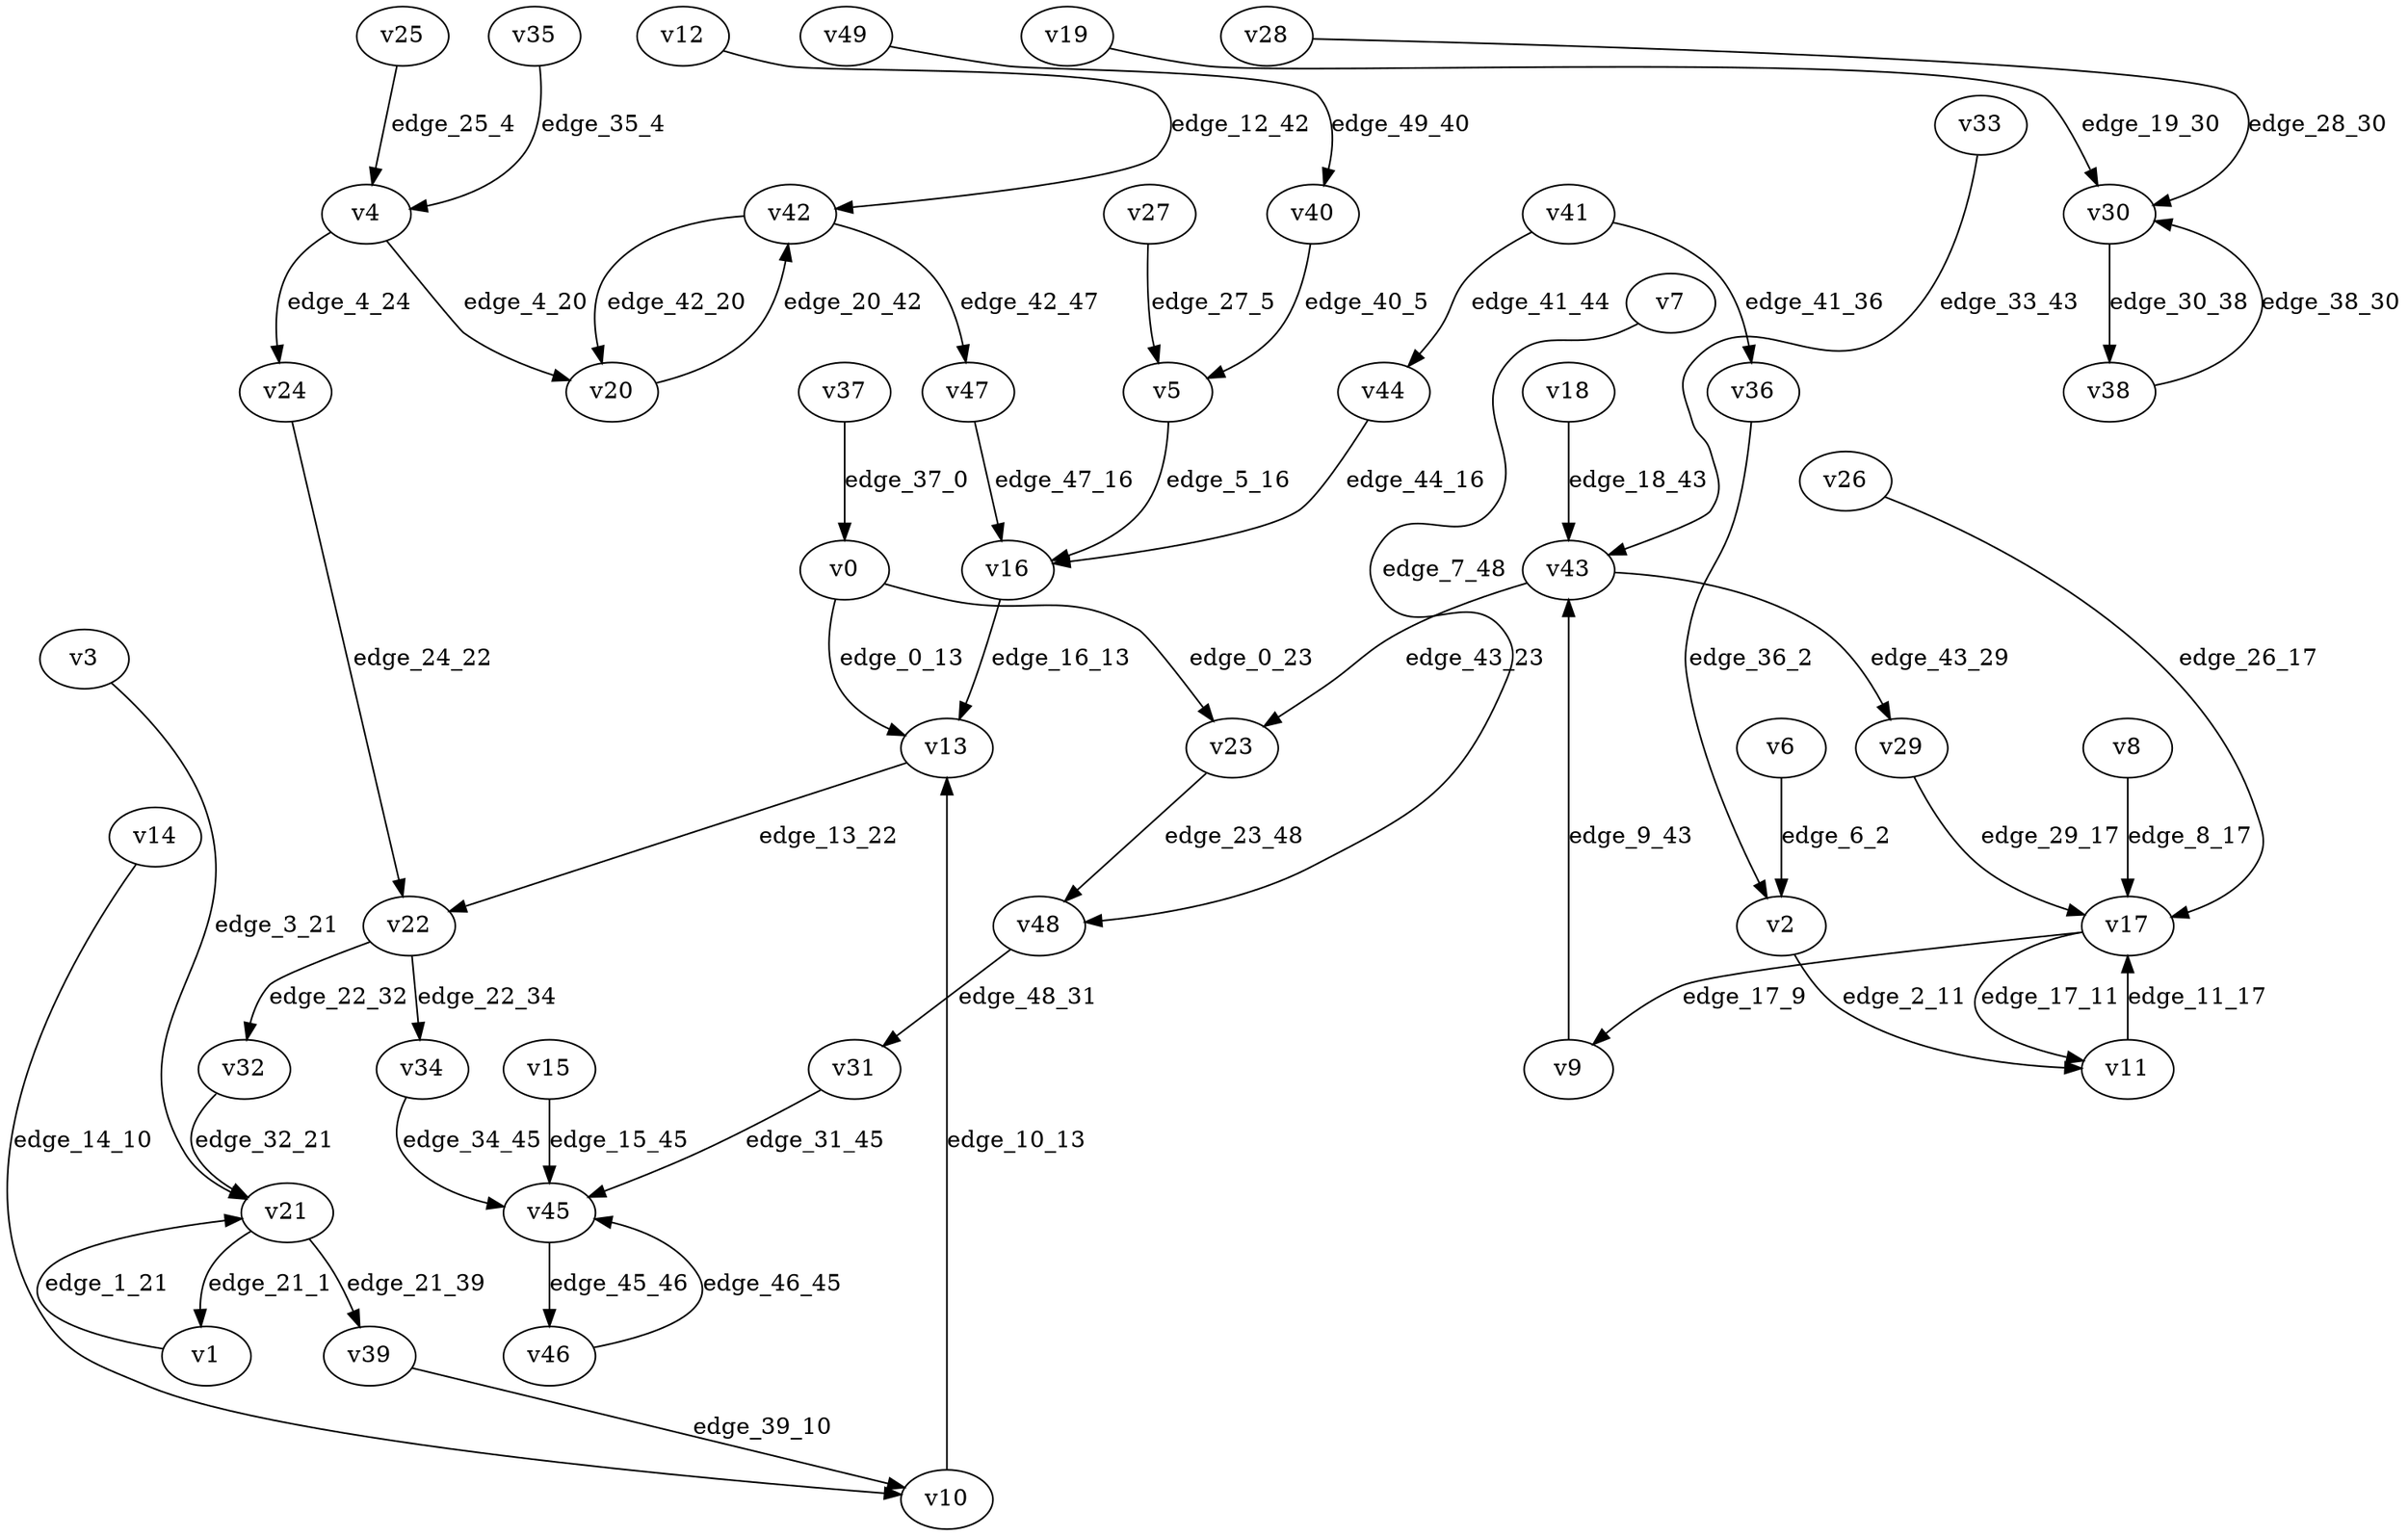digraph G {
    // Stochastic discounted game

    v0 [name="v0", player=-1];
    v1 [name="v1", player=0];
    v2 [name="v2", player=-1];
    v3 [name="v3", player=1];
    v4 [name="v4", player=-1];
    v5 [name="v5", player=1];
    v6 [name="v6", player=0];
    v7 [name="v7", player=1];
    v8 [name="v8", player=0];
    v9 [name="v9", player=1];
    v10 [name="v10", player=-1];
    v11 [name="v11", player=1];
    v12 [name="v12", player=1];
    v13 [name="v13", player=0];
    v14 [name="v14", player=0];
    v15 [name="v15", player=1];
    v16 [name="v16", player=-1];
    v17 [name="v17", player=-1];
    v18 [name="v18", player=0];
    v19 [name="v19", player=1];
    v20 [name="v20", player=0];
    v21 [name="v21", player=-1];
    v22 [name="v22", player=-1];
    v23 [name="v23", player=1];
    v24 [name="v24", player=0];
    v25 [name="v25", player=0];
    v26 [name="v26", player=0];
    v27 [name="v27", player=-1];
    v28 [name="v28", player=0];
    v29 [name="v29", player=0];
    v30 [name="v30", player=-1];
    v31 [name="v31", player=1];
    v32 [name="v32", player=1];
    v33 [name="v33", player=1];
    v34 [name="v34", player=0];
    v35 [name="v35", player=0];
    v36 [name="v36", player=0];
    v37 [name="v37", player=1];
    v38 [name="v38", player=1];
    v39 [name="v39", player=0];
    v40 [name="v40", player=-1];
    v41 [name="v41", player=-1];
    v42 [name="v42", player=-1];
    v43 [name="v43", player=-1];
    v44 [name="v44", player=0];
    v45 [name="v45", player=-1];
    v46 [name="v46", player=1];
    v47 [name="v47", player=1];
    v48 [name="v48", player=-1];
    v49 [name="v49", player=1];

    v0 -> v23 [label="edge_0_23", probability=0.488223];
    v0 -> v13 [label="edge_0_13", probability=0.511777];
    v1 -> v21 [label="edge_1_21", weight=-7.959474, discount=0.258544];
    v2 -> v11 [label="edge_2_11", probability=1.000000];
    v3 -> v21 [label="edge_3_21", weight=-5.877496, discount=0.410865];
    v4 -> v20 [label="edge_4_20", probability=0.598370];
    v4 -> v24 [label="edge_4_24", probability=0.401630];
    v5 -> v16 [label="edge_5_16", weight=-8.708158, discount=0.751751];
    v6 -> v2 [label="edge_6_2", weight=6.759753, discount=0.813762];
    v7 -> v48 [label="edge_7_48", weight=-2.001819, discount=0.763934];
    v8 -> v17 [label="edge_8_17", weight=8.670276, discount=0.257758];
    v9 -> v43 [label="edge_9_43", weight=4.329069, discount=0.209439];
    v10 -> v13 [label="edge_10_13", probability=1.000000];
    v11 -> v17 [label="edge_11_17", weight=7.672081, discount=0.339533];
    v12 -> v42 [label="edge_12_42", weight=-6.111043, discount=0.369994];
    v13 -> v22 [label="edge_13_22", weight=-4.313068, discount=0.286165];
    v14 -> v10 [label="edge_14_10", weight=0.086000, discount=0.533390];
    v15 -> v45 [label="edge_15_45", weight=1.190689, discount=0.397137];
    v16 -> v13 [label="edge_16_13", probability=1.000000];
    v17 -> v9 [label="edge_17_9", probability=0.432835];
    v17 -> v11 [label="edge_17_11", probability=0.567165];
    v18 -> v43 [label="edge_18_43", weight=5.980975, discount=0.518872];
    v19 -> v30 [label="edge_19_30", weight=-3.682327, discount=0.297030];
    v20 -> v42 [label="edge_20_42", weight=1.021269, discount=0.296760];
    v21 -> v1 [label="edge_21_1", probability=0.532355];
    v21 -> v39 [label="edge_21_39", probability=0.467645];
    v22 -> v34 [label="edge_22_34", probability=0.356525];
    v22 -> v32 [label="edge_22_32", probability=0.643475];
    v23 -> v48 [label="edge_23_48", weight=-6.947042, discount=0.649613];
    v24 -> v22 [label="edge_24_22", weight=-0.845856, discount=0.179774];
    v25 -> v4 [label="edge_25_4", weight=0.012181, discount=0.185741];
    v26 -> v17 [label="edge_26_17", weight=-5.262479, discount=0.877751];
    v27 -> v5 [label="edge_27_5", probability=1.000000];
    v28 -> v30 [label="edge_28_30", weight=-8.808610, discount=0.286867];
    v29 -> v17 [label="edge_29_17", weight=-5.984191, discount=0.123938];
    v30 -> v38 [label="edge_30_38", probability=1.000000];
    v31 -> v45 [label="edge_31_45", weight=-8.466202, discount=0.375072];
    v32 -> v21 [label="edge_32_21", weight=-7.892701, discount=0.527737];
    v33 -> v43 [label="edge_33_43", weight=-2.496475, discount=0.847062];
    v34 -> v45 [label="edge_34_45", weight=-0.377768, discount=0.133703];
    v35 -> v4 [label="edge_35_4", weight=-6.273369, discount=0.634954];
    v36 -> v2 [label="edge_36_2", weight=-1.982907, discount=0.113077];
    v37 -> v0 [label="edge_37_0", weight=9.349239, discount=0.383616];
    v38 -> v30 [label="edge_38_30", weight=-0.324456, discount=0.311389];
    v39 -> v10 [label="edge_39_10", weight=-6.640973, discount=0.708831];
    v40 -> v5 [label="edge_40_5", probability=1.000000];
    v41 -> v36 [label="edge_41_36", probability=0.666407];
    v41 -> v44 [label="edge_41_44", probability=0.333593];
    v42 -> v20 [label="edge_42_20", probability=0.452510];
    v42 -> v47 [label="edge_42_47", probability=0.547490];
    v43 -> v23 [label="edge_43_23", probability=0.523092];
    v43 -> v29 [label="edge_43_29", probability=0.476908];
    v44 -> v16 [label="edge_44_16", weight=-2.411388, discount=0.621531];
    v45 -> v46 [label="edge_45_46", probability=1.000000];
    v46 -> v45 [label="edge_46_45", weight=-4.004508, discount=0.589646];
    v47 -> v16 [label="edge_47_16", weight=-7.318687, discount=0.740804];
    v48 -> v31 [label="edge_48_31", probability=1.000000];
    v49 -> v40 [label="edge_49_40", weight=-1.625478, discount=0.167683];
}